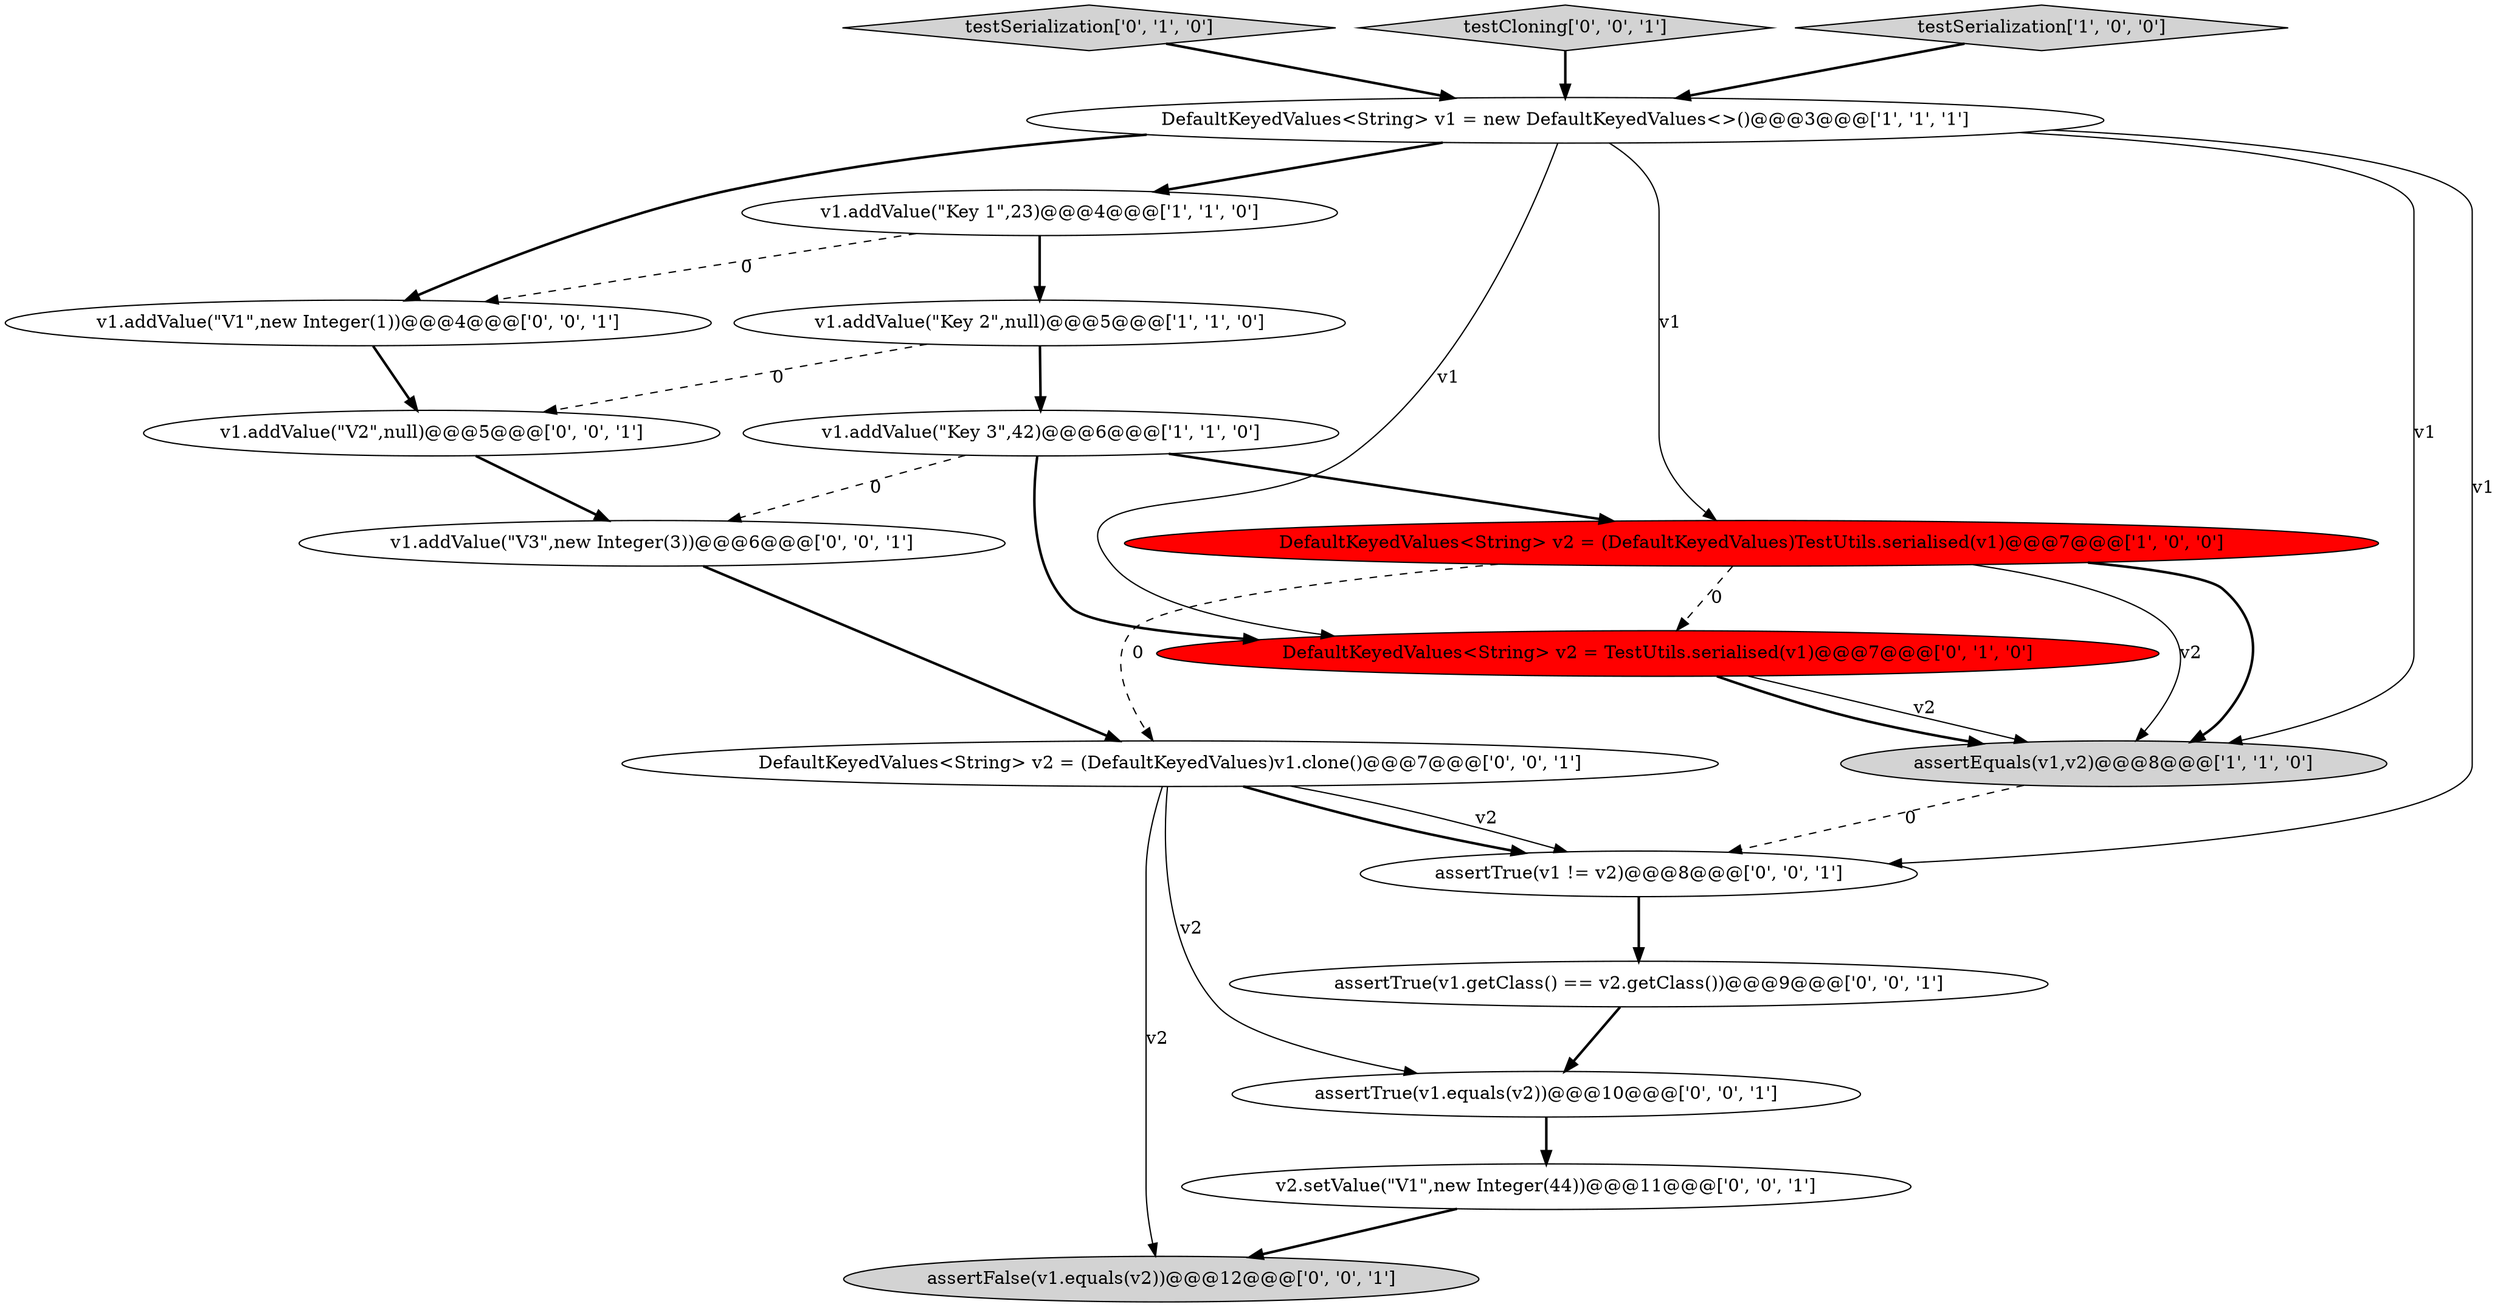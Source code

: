 digraph {
2 [style = filled, label = "assertEquals(v1,v2)@@@8@@@['1', '1', '0']", fillcolor = lightgray, shape = ellipse image = "AAA0AAABBB1BBB"];
4 [style = filled, label = "v1.addValue(\"Key 1\",23)@@@4@@@['1', '1', '0']", fillcolor = white, shape = ellipse image = "AAA0AAABBB1BBB"];
7 [style = filled, label = "testSerialization['0', '1', '0']", fillcolor = lightgray, shape = diamond image = "AAA0AAABBB2BBB"];
1 [style = filled, label = "v1.addValue(\"Key 3\",42)@@@6@@@['1', '1', '0']", fillcolor = white, shape = ellipse image = "AAA0AAABBB1BBB"];
8 [style = filled, label = "DefaultKeyedValues<String> v2 = TestUtils.serialised(v1)@@@7@@@['0', '1', '0']", fillcolor = red, shape = ellipse image = "AAA1AAABBB2BBB"];
12 [style = filled, label = "testCloning['0', '0', '1']", fillcolor = lightgray, shape = diamond image = "AAA0AAABBB3BBB"];
13 [style = filled, label = "v2.setValue(\"V1\",new Integer(44))@@@11@@@['0', '0', '1']", fillcolor = white, shape = ellipse image = "AAA0AAABBB3BBB"];
9 [style = filled, label = "assertTrue(v1 != v2)@@@8@@@['0', '0', '1']", fillcolor = white, shape = ellipse image = "AAA0AAABBB3BBB"];
15 [style = filled, label = "DefaultKeyedValues<String> v2 = (DefaultKeyedValues)v1.clone()@@@7@@@['0', '0', '1']", fillcolor = white, shape = ellipse image = "AAA0AAABBB3BBB"];
18 [style = filled, label = "assertTrue(v1.getClass() == v2.getClass())@@@9@@@['0', '0', '1']", fillcolor = white, shape = ellipse image = "AAA0AAABBB3BBB"];
5 [style = filled, label = "testSerialization['1', '0', '0']", fillcolor = lightgray, shape = diamond image = "AAA0AAABBB1BBB"];
6 [style = filled, label = "v1.addValue(\"Key 2\",null)@@@5@@@['1', '1', '0']", fillcolor = white, shape = ellipse image = "AAA0AAABBB1BBB"];
17 [style = filled, label = "assertTrue(v1.equals(v2))@@@10@@@['0', '0', '1']", fillcolor = white, shape = ellipse image = "AAA0AAABBB3BBB"];
16 [style = filled, label = "assertFalse(v1.equals(v2))@@@12@@@['0', '0', '1']", fillcolor = lightgray, shape = ellipse image = "AAA0AAABBB3BBB"];
14 [style = filled, label = "v1.addValue(\"V2\",null)@@@5@@@['0', '0', '1']", fillcolor = white, shape = ellipse image = "AAA0AAABBB3BBB"];
10 [style = filled, label = "v1.addValue(\"V1\",new Integer(1))@@@4@@@['0', '0', '1']", fillcolor = white, shape = ellipse image = "AAA0AAABBB3BBB"];
11 [style = filled, label = "v1.addValue(\"V3\",new Integer(3))@@@6@@@['0', '0', '1']", fillcolor = white, shape = ellipse image = "AAA0AAABBB3BBB"];
3 [style = filled, label = "DefaultKeyedValues<String> v1 = new DefaultKeyedValues<>()@@@3@@@['1', '1', '1']", fillcolor = white, shape = ellipse image = "AAA0AAABBB1BBB"];
0 [style = filled, label = "DefaultKeyedValues<String> v2 = (DefaultKeyedValues)TestUtils.serialised(v1)@@@7@@@['1', '0', '0']", fillcolor = red, shape = ellipse image = "AAA1AAABBB1BBB"];
5->3 [style = bold, label=""];
1->8 [style = bold, label=""];
10->14 [style = bold, label=""];
4->6 [style = bold, label=""];
0->2 [style = bold, label=""];
15->9 [style = solid, label="v2"];
18->17 [style = bold, label=""];
0->15 [style = dashed, label="0"];
1->0 [style = bold, label=""];
0->2 [style = solid, label="v2"];
6->14 [style = dashed, label="0"];
3->4 [style = bold, label=""];
13->16 [style = bold, label=""];
7->3 [style = bold, label=""];
11->15 [style = bold, label=""];
8->2 [style = solid, label="v2"];
6->1 [style = bold, label=""];
3->10 [style = bold, label=""];
3->8 [style = solid, label="v1"];
9->18 [style = bold, label=""];
15->17 [style = solid, label="v2"];
8->2 [style = bold, label=""];
15->16 [style = solid, label="v2"];
2->9 [style = dashed, label="0"];
15->9 [style = bold, label=""];
3->0 [style = solid, label="v1"];
1->11 [style = dashed, label="0"];
3->2 [style = solid, label="v1"];
0->8 [style = dashed, label="0"];
17->13 [style = bold, label=""];
12->3 [style = bold, label=""];
4->10 [style = dashed, label="0"];
14->11 [style = bold, label=""];
3->9 [style = solid, label="v1"];
}

